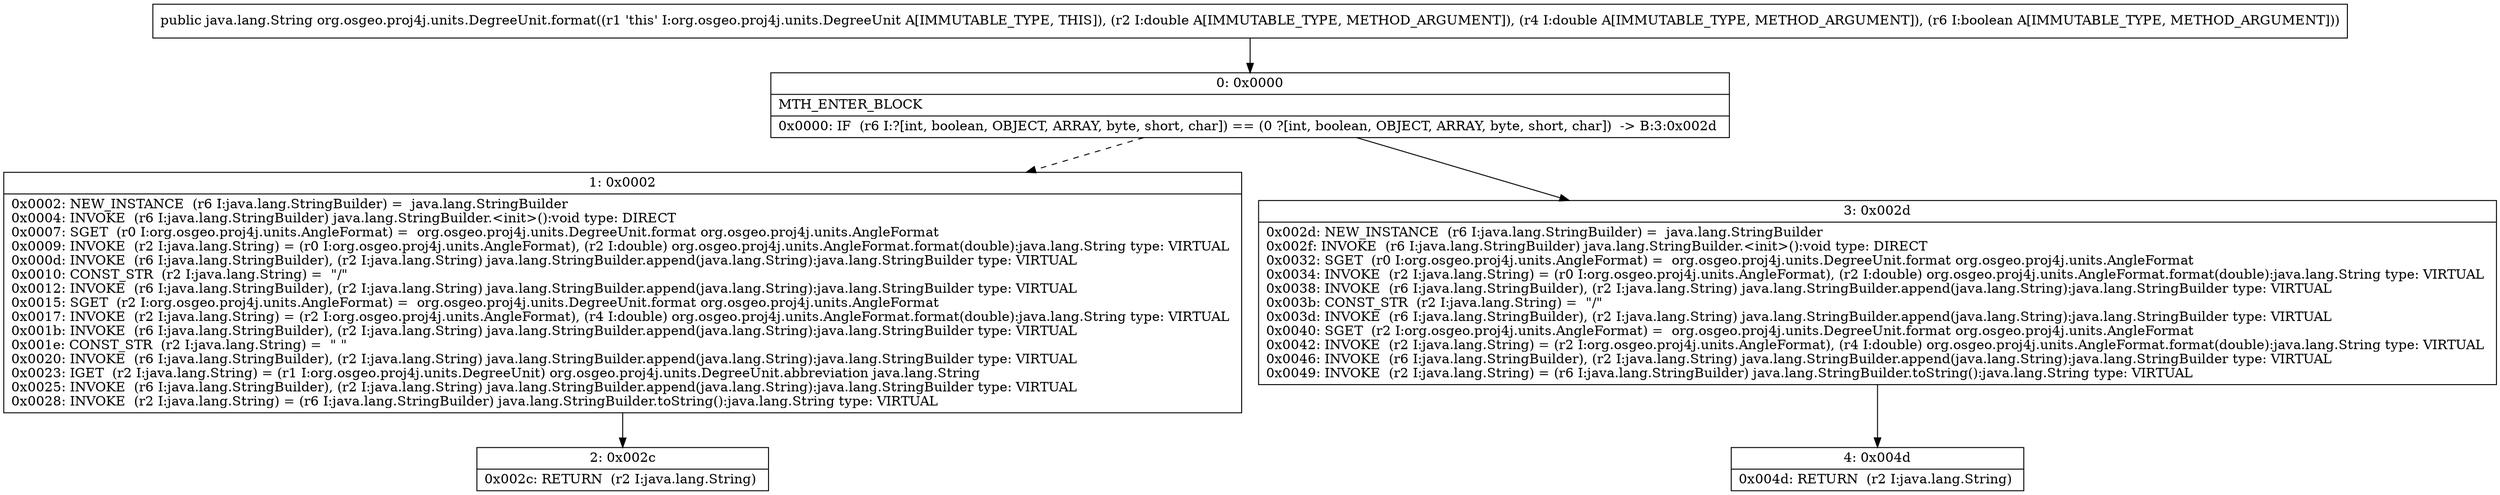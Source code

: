 digraph "CFG fororg.osgeo.proj4j.units.DegreeUnit.format(DDZ)Ljava\/lang\/String;" {
Node_0 [shape=record,label="{0\:\ 0x0000|MTH_ENTER_BLOCK\l|0x0000: IF  (r6 I:?[int, boolean, OBJECT, ARRAY, byte, short, char]) == (0 ?[int, boolean, OBJECT, ARRAY, byte, short, char])  \-\> B:3:0x002d \l}"];
Node_1 [shape=record,label="{1\:\ 0x0002|0x0002: NEW_INSTANCE  (r6 I:java.lang.StringBuilder) =  java.lang.StringBuilder \l0x0004: INVOKE  (r6 I:java.lang.StringBuilder) java.lang.StringBuilder.\<init\>():void type: DIRECT \l0x0007: SGET  (r0 I:org.osgeo.proj4j.units.AngleFormat) =  org.osgeo.proj4j.units.DegreeUnit.format org.osgeo.proj4j.units.AngleFormat \l0x0009: INVOKE  (r2 I:java.lang.String) = (r0 I:org.osgeo.proj4j.units.AngleFormat), (r2 I:double) org.osgeo.proj4j.units.AngleFormat.format(double):java.lang.String type: VIRTUAL \l0x000d: INVOKE  (r6 I:java.lang.StringBuilder), (r2 I:java.lang.String) java.lang.StringBuilder.append(java.lang.String):java.lang.StringBuilder type: VIRTUAL \l0x0010: CONST_STR  (r2 I:java.lang.String) =  \"\/\" \l0x0012: INVOKE  (r6 I:java.lang.StringBuilder), (r2 I:java.lang.String) java.lang.StringBuilder.append(java.lang.String):java.lang.StringBuilder type: VIRTUAL \l0x0015: SGET  (r2 I:org.osgeo.proj4j.units.AngleFormat) =  org.osgeo.proj4j.units.DegreeUnit.format org.osgeo.proj4j.units.AngleFormat \l0x0017: INVOKE  (r2 I:java.lang.String) = (r2 I:org.osgeo.proj4j.units.AngleFormat), (r4 I:double) org.osgeo.proj4j.units.AngleFormat.format(double):java.lang.String type: VIRTUAL \l0x001b: INVOKE  (r6 I:java.lang.StringBuilder), (r2 I:java.lang.String) java.lang.StringBuilder.append(java.lang.String):java.lang.StringBuilder type: VIRTUAL \l0x001e: CONST_STR  (r2 I:java.lang.String) =  \" \" \l0x0020: INVOKE  (r6 I:java.lang.StringBuilder), (r2 I:java.lang.String) java.lang.StringBuilder.append(java.lang.String):java.lang.StringBuilder type: VIRTUAL \l0x0023: IGET  (r2 I:java.lang.String) = (r1 I:org.osgeo.proj4j.units.DegreeUnit) org.osgeo.proj4j.units.DegreeUnit.abbreviation java.lang.String \l0x0025: INVOKE  (r6 I:java.lang.StringBuilder), (r2 I:java.lang.String) java.lang.StringBuilder.append(java.lang.String):java.lang.StringBuilder type: VIRTUAL \l0x0028: INVOKE  (r2 I:java.lang.String) = (r6 I:java.lang.StringBuilder) java.lang.StringBuilder.toString():java.lang.String type: VIRTUAL \l}"];
Node_2 [shape=record,label="{2\:\ 0x002c|0x002c: RETURN  (r2 I:java.lang.String) \l}"];
Node_3 [shape=record,label="{3\:\ 0x002d|0x002d: NEW_INSTANCE  (r6 I:java.lang.StringBuilder) =  java.lang.StringBuilder \l0x002f: INVOKE  (r6 I:java.lang.StringBuilder) java.lang.StringBuilder.\<init\>():void type: DIRECT \l0x0032: SGET  (r0 I:org.osgeo.proj4j.units.AngleFormat) =  org.osgeo.proj4j.units.DegreeUnit.format org.osgeo.proj4j.units.AngleFormat \l0x0034: INVOKE  (r2 I:java.lang.String) = (r0 I:org.osgeo.proj4j.units.AngleFormat), (r2 I:double) org.osgeo.proj4j.units.AngleFormat.format(double):java.lang.String type: VIRTUAL \l0x0038: INVOKE  (r6 I:java.lang.StringBuilder), (r2 I:java.lang.String) java.lang.StringBuilder.append(java.lang.String):java.lang.StringBuilder type: VIRTUAL \l0x003b: CONST_STR  (r2 I:java.lang.String) =  \"\/\" \l0x003d: INVOKE  (r6 I:java.lang.StringBuilder), (r2 I:java.lang.String) java.lang.StringBuilder.append(java.lang.String):java.lang.StringBuilder type: VIRTUAL \l0x0040: SGET  (r2 I:org.osgeo.proj4j.units.AngleFormat) =  org.osgeo.proj4j.units.DegreeUnit.format org.osgeo.proj4j.units.AngleFormat \l0x0042: INVOKE  (r2 I:java.lang.String) = (r2 I:org.osgeo.proj4j.units.AngleFormat), (r4 I:double) org.osgeo.proj4j.units.AngleFormat.format(double):java.lang.String type: VIRTUAL \l0x0046: INVOKE  (r6 I:java.lang.StringBuilder), (r2 I:java.lang.String) java.lang.StringBuilder.append(java.lang.String):java.lang.StringBuilder type: VIRTUAL \l0x0049: INVOKE  (r2 I:java.lang.String) = (r6 I:java.lang.StringBuilder) java.lang.StringBuilder.toString():java.lang.String type: VIRTUAL \l}"];
Node_4 [shape=record,label="{4\:\ 0x004d|0x004d: RETURN  (r2 I:java.lang.String) \l}"];
MethodNode[shape=record,label="{public java.lang.String org.osgeo.proj4j.units.DegreeUnit.format((r1 'this' I:org.osgeo.proj4j.units.DegreeUnit A[IMMUTABLE_TYPE, THIS]), (r2 I:double A[IMMUTABLE_TYPE, METHOD_ARGUMENT]), (r4 I:double A[IMMUTABLE_TYPE, METHOD_ARGUMENT]), (r6 I:boolean A[IMMUTABLE_TYPE, METHOD_ARGUMENT])) }"];
MethodNode -> Node_0;
Node_0 -> Node_1[style=dashed];
Node_0 -> Node_3;
Node_1 -> Node_2;
Node_3 -> Node_4;
}

